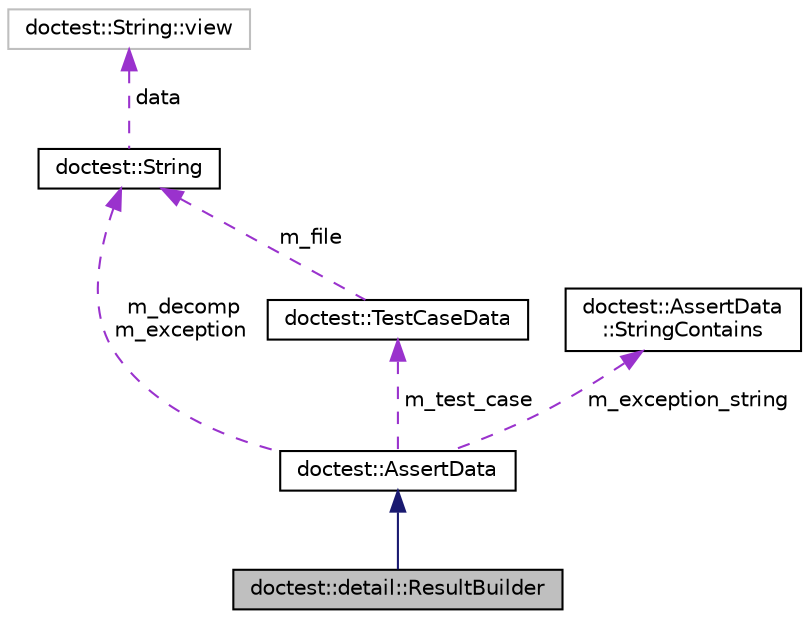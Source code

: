 digraph "doctest::detail::ResultBuilder"
{
 // LATEX_PDF_SIZE
  edge [fontname="Helvetica",fontsize="10",labelfontname="Helvetica",labelfontsize="10"];
  node [fontname="Helvetica",fontsize="10",shape=record];
  Node1 [label="doctest::detail::ResultBuilder",height=0.2,width=0.4,color="black", fillcolor="grey75", style="filled", fontcolor="black",tooltip=" "];
  Node2 -> Node1 [dir="back",color="midnightblue",fontsize="10",style="solid"];
  Node2 [label="doctest::AssertData",height=0.2,width=0.4,color="black", fillcolor="white", style="filled",URL="$structdoctest_1_1AssertData.html",tooltip=" "];
  Node3 -> Node2 [dir="back",color="darkorchid3",fontsize="10",style="dashed",label=" m_test_case" ];
  Node3 [label="doctest::TestCaseData",height=0.2,width=0.4,color="black", fillcolor="white", style="filled",URL="$structdoctest_1_1TestCaseData.html",tooltip=" "];
  Node4 -> Node3 [dir="back",color="darkorchid3",fontsize="10",style="dashed",label=" m_file" ];
  Node4 [label="doctest::String",height=0.2,width=0.4,color="black", fillcolor="white", style="filled",URL="$classdoctest_1_1String.html",tooltip=" "];
  Node5 -> Node4 [dir="back",color="darkorchid3",fontsize="10",style="dashed",label=" data" ];
  Node5 [label="doctest::String::view",height=0.2,width=0.4,color="grey75", fillcolor="white", style="filled",tooltip=" "];
  Node4 -> Node2 [dir="back",color="darkorchid3",fontsize="10",style="dashed",label=" m_decomp\nm_exception" ];
  Node6 -> Node2 [dir="back",color="darkorchid3",fontsize="10",style="dashed",label=" m_exception_string" ];
  Node6 [label="doctest::AssertData\l::StringContains",height=0.2,width=0.4,color="black", fillcolor="white", style="filled",URL="$classdoctest_1_1AssertData_1_1StringContains.html",tooltip=" "];
}

